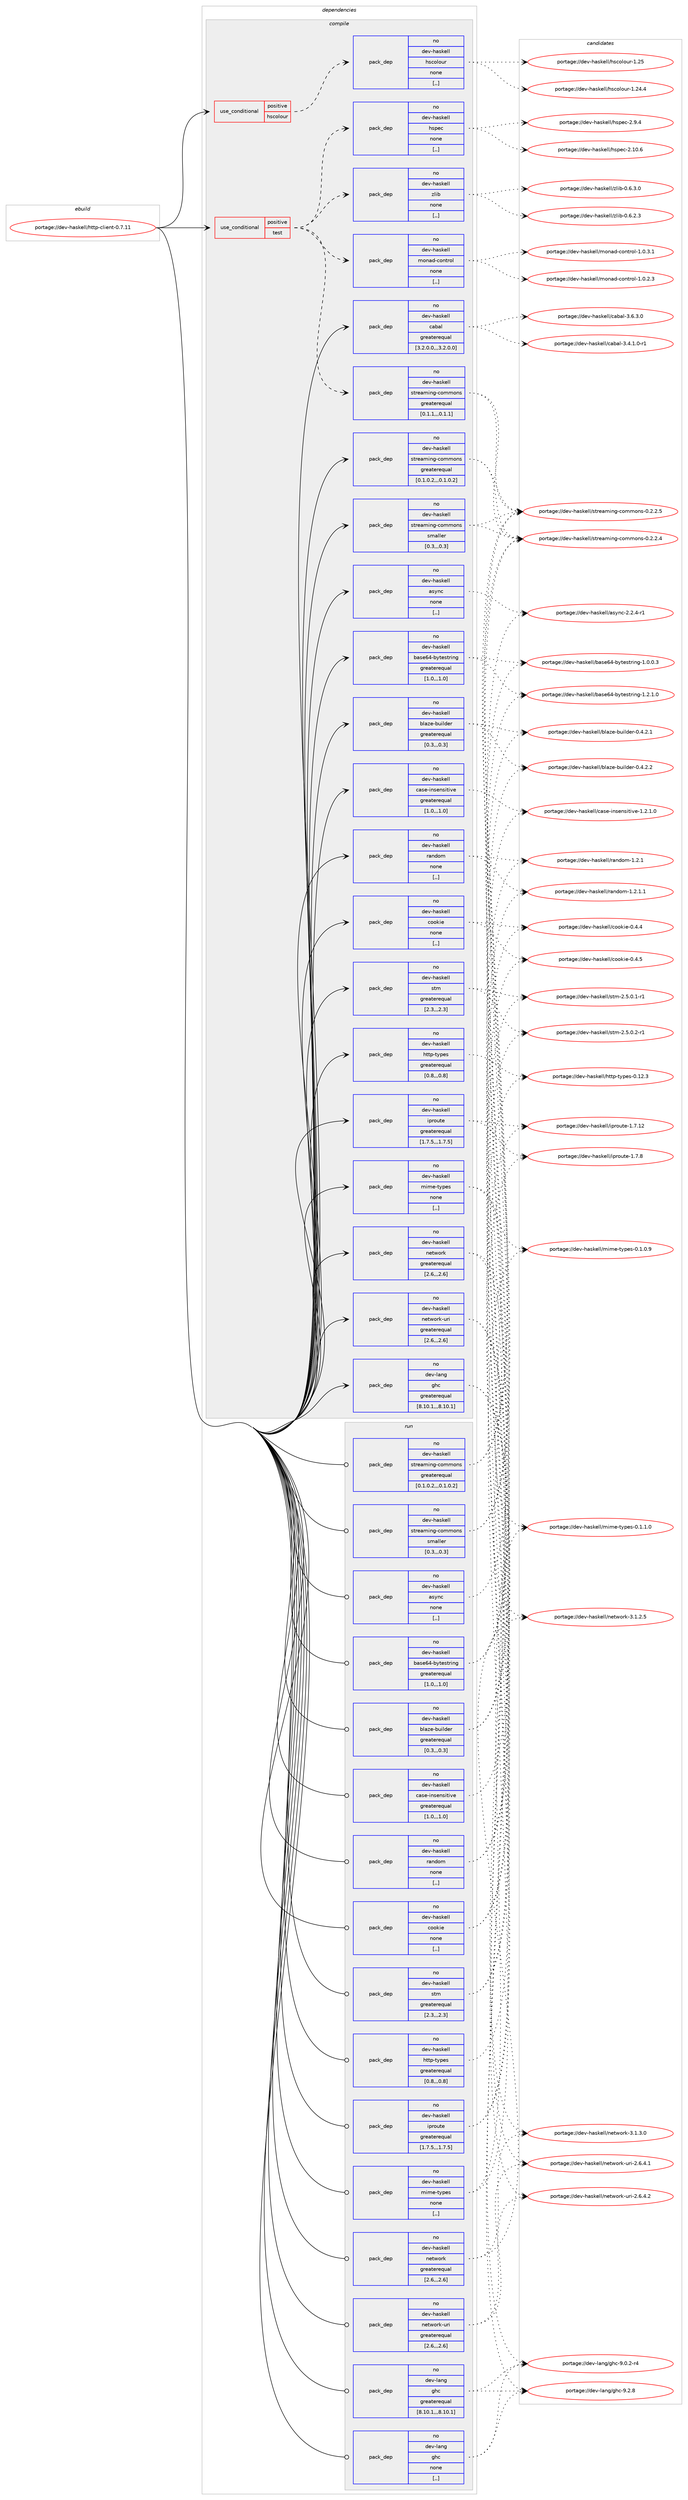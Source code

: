 digraph prolog {

# *************
# Graph options
# *************

newrank=true;
concentrate=true;
compound=true;
graph [rankdir=LR,fontname=Helvetica,fontsize=10,ranksep=1.5];#, ranksep=2.5, nodesep=0.2];
edge  [arrowhead=vee];
node  [fontname=Helvetica,fontsize=10];

# **********
# The ebuild
# **********

subgraph cluster_leftcol {
color=gray;
rank=same;
label=<<i>ebuild</i>>;
id [label="portage://dev-haskell/http-client-0.7.11", color=red, width=4, href="../dev-haskell/http-client-0.7.11.svg"];
}

# ****************
# The dependencies
# ****************

subgraph cluster_midcol {
color=gray;
label=<<i>dependencies</i>>;
subgraph cluster_compile {
fillcolor="#eeeeee";
style=filled;
label=<<i>compile</i>>;
subgraph cond19982 {
dependency80435 [label=<<TABLE BORDER="0" CELLBORDER="1" CELLSPACING="0" CELLPADDING="4"><TR><TD ROWSPAN="3" CELLPADDING="10">use_conditional</TD></TR><TR><TD>positive</TD></TR><TR><TD>hscolour</TD></TR></TABLE>>, shape=none, color=red];
subgraph pack59487 {
dependency80436 [label=<<TABLE BORDER="0" CELLBORDER="1" CELLSPACING="0" CELLPADDING="4" WIDTH="220"><TR><TD ROWSPAN="6" CELLPADDING="30">pack_dep</TD></TR><TR><TD WIDTH="110">no</TD></TR><TR><TD>dev-haskell</TD></TR><TR><TD>hscolour</TD></TR><TR><TD>none</TD></TR><TR><TD>[,,]</TD></TR></TABLE>>, shape=none, color=blue];
}
dependency80435:e -> dependency80436:w [weight=20,style="dashed",arrowhead="vee"];
}
id:e -> dependency80435:w [weight=20,style="solid",arrowhead="vee"];
subgraph cond19983 {
dependency80437 [label=<<TABLE BORDER="0" CELLBORDER="1" CELLSPACING="0" CELLPADDING="4"><TR><TD ROWSPAN="3" CELLPADDING="10">use_conditional</TD></TR><TR><TD>positive</TD></TR><TR><TD>test</TD></TR></TABLE>>, shape=none, color=red];
subgraph pack59488 {
dependency80438 [label=<<TABLE BORDER="0" CELLBORDER="1" CELLSPACING="0" CELLPADDING="4" WIDTH="220"><TR><TD ROWSPAN="6" CELLPADDING="30">pack_dep</TD></TR><TR><TD WIDTH="110">no</TD></TR><TR><TD>dev-haskell</TD></TR><TR><TD>hspec</TD></TR><TR><TD>none</TD></TR><TR><TD>[,,]</TD></TR></TABLE>>, shape=none, color=blue];
}
dependency80437:e -> dependency80438:w [weight=20,style="dashed",arrowhead="vee"];
subgraph pack59489 {
dependency80439 [label=<<TABLE BORDER="0" CELLBORDER="1" CELLSPACING="0" CELLPADDING="4" WIDTH="220"><TR><TD ROWSPAN="6" CELLPADDING="30">pack_dep</TD></TR><TR><TD WIDTH="110">no</TD></TR><TR><TD>dev-haskell</TD></TR><TR><TD>monad-control</TD></TR><TR><TD>none</TD></TR><TR><TD>[,,]</TD></TR></TABLE>>, shape=none, color=blue];
}
dependency80437:e -> dependency80439:w [weight=20,style="dashed",arrowhead="vee"];
subgraph pack59490 {
dependency80440 [label=<<TABLE BORDER="0" CELLBORDER="1" CELLSPACING="0" CELLPADDING="4" WIDTH="220"><TR><TD ROWSPAN="6" CELLPADDING="30">pack_dep</TD></TR><TR><TD WIDTH="110">no</TD></TR><TR><TD>dev-haskell</TD></TR><TR><TD>streaming-commons</TD></TR><TR><TD>greaterequal</TD></TR><TR><TD>[0.1.1,,,0.1.1]</TD></TR></TABLE>>, shape=none, color=blue];
}
dependency80437:e -> dependency80440:w [weight=20,style="dashed",arrowhead="vee"];
subgraph pack59491 {
dependency80441 [label=<<TABLE BORDER="0" CELLBORDER="1" CELLSPACING="0" CELLPADDING="4" WIDTH="220"><TR><TD ROWSPAN="6" CELLPADDING="30">pack_dep</TD></TR><TR><TD WIDTH="110">no</TD></TR><TR><TD>dev-haskell</TD></TR><TR><TD>zlib</TD></TR><TR><TD>none</TD></TR><TR><TD>[,,]</TD></TR></TABLE>>, shape=none, color=blue];
}
dependency80437:e -> dependency80441:w [weight=20,style="dashed",arrowhead="vee"];
}
id:e -> dependency80437:w [weight=20,style="solid",arrowhead="vee"];
subgraph pack59492 {
dependency80442 [label=<<TABLE BORDER="0" CELLBORDER="1" CELLSPACING="0" CELLPADDING="4" WIDTH="220"><TR><TD ROWSPAN="6" CELLPADDING="30">pack_dep</TD></TR><TR><TD WIDTH="110">no</TD></TR><TR><TD>dev-haskell</TD></TR><TR><TD>async</TD></TR><TR><TD>none</TD></TR><TR><TD>[,,]</TD></TR></TABLE>>, shape=none, color=blue];
}
id:e -> dependency80442:w [weight=20,style="solid",arrowhead="vee"];
subgraph pack59493 {
dependency80443 [label=<<TABLE BORDER="0" CELLBORDER="1" CELLSPACING="0" CELLPADDING="4" WIDTH="220"><TR><TD ROWSPAN="6" CELLPADDING="30">pack_dep</TD></TR><TR><TD WIDTH="110">no</TD></TR><TR><TD>dev-haskell</TD></TR><TR><TD>base64-bytestring</TD></TR><TR><TD>greaterequal</TD></TR><TR><TD>[1.0,,,1.0]</TD></TR></TABLE>>, shape=none, color=blue];
}
id:e -> dependency80443:w [weight=20,style="solid",arrowhead="vee"];
subgraph pack59494 {
dependency80444 [label=<<TABLE BORDER="0" CELLBORDER="1" CELLSPACING="0" CELLPADDING="4" WIDTH="220"><TR><TD ROWSPAN="6" CELLPADDING="30">pack_dep</TD></TR><TR><TD WIDTH="110">no</TD></TR><TR><TD>dev-haskell</TD></TR><TR><TD>blaze-builder</TD></TR><TR><TD>greaterequal</TD></TR><TR><TD>[0.3,,,0.3]</TD></TR></TABLE>>, shape=none, color=blue];
}
id:e -> dependency80444:w [weight=20,style="solid",arrowhead="vee"];
subgraph pack59495 {
dependency80445 [label=<<TABLE BORDER="0" CELLBORDER="1" CELLSPACING="0" CELLPADDING="4" WIDTH="220"><TR><TD ROWSPAN="6" CELLPADDING="30">pack_dep</TD></TR><TR><TD WIDTH="110">no</TD></TR><TR><TD>dev-haskell</TD></TR><TR><TD>cabal</TD></TR><TR><TD>greaterequal</TD></TR><TR><TD>[3.2.0.0,,,3.2.0.0]</TD></TR></TABLE>>, shape=none, color=blue];
}
id:e -> dependency80445:w [weight=20,style="solid",arrowhead="vee"];
subgraph pack59496 {
dependency80446 [label=<<TABLE BORDER="0" CELLBORDER="1" CELLSPACING="0" CELLPADDING="4" WIDTH="220"><TR><TD ROWSPAN="6" CELLPADDING="30">pack_dep</TD></TR><TR><TD WIDTH="110">no</TD></TR><TR><TD>dev-haskell</TD></TR><TR><TD>case-insensitive</TD></TR><TR><TD>greaterequal</TD></TR><TR><TD>[1.0,,,1.0]</TD></TR></TABLE>>, shape=none, color=blue];
}
id:e -> dependency80446:w [weight=20,style="solid",arrowhead="vee"];
subgraph pack59497 {
dependency80447 [label=<<TABLE BORDER="0" CELLBORDER="1" CELLSPACING="0" CELLPADDING="4" WIDTH="220"><TR><TD ROWSPAN="6" CELLPADDING="30">pack_dep</TD></TR><TR><TD WIDTH="110">no</TD></TR><TR><TD>dev-haskell</TD></TR><TR><TD>cookie</TD></TR><TR><TD>none</TD></TR><TR><TD>[,,]</TD></TR></TABLE>>, shape=none, color=blue];
}
id:e -> dependency80447:w [weight=20,style="solid",arrowhead="vee"];
subgraph pack59498 {
dependency80448 [label=<<TABLE BORDER="0" CELLBORDER="1" CELLSPACING="0" CELLPADDING="4" WIDTH="220"><TR><TD ROWSPAN="6" CELLPADDING="30">pack_dep</TD></TR><TR><TD WIDTH="110">no</TD></TR><TR><TD>dev-haskell</TD></TR><TR><TD>http-types</TD></TR><TR><TD>greaterequal</TD></TR><TR><TD>[0.8,,,0.8]</TD></TR></TABLE>>, shape=none, color=blue];
}
id:e -> dependency80448:w [weight=20,style="solid",arrowhead="vee"];
subgraph pack59499 {
dependency80449 [label=<<TABLE BORDER="0" CELLBORDER="1" CELLSPACING="0" CELLPADDING="4" WIDTH="220"><TR><TD ROWSPAN="6" CELLPADDING="30">pack_dep</TD></TR><TR><TD WIDTH="110">no</TD></TR><TR><TD>dev-haskell</TD></TR><TR><TD>iproute</TD></TR><TR><TD>greaterequal</TD></TR><TR><TD>[1.7.5,,,1.7.5]</TD></TR></TABLE>>, shape=none, color=blue];
}
id:e -> dependency80449:w [weight=20,style="solid",arrowhead="vee"];
subgraph pack59500 {
dependency80450 [label=<<TABLE BORDER="0" CELLBORDER="1" CELLSPACING="0" CELLPADDING="4" WIDTH="220"><TR><TD ROWSPAN="6" CELLPADDING="30">pack_dep</TD></TR><TR><TD WIDTH="110">no</TD></TR><TR><TD>dev-haskell</TD></TR><TR><TD>mime-types</TD></TR><TR><TD>none</TD></TR><TR><TD>[,,]</TD></TR></TABLE>>, shape=none, color=blue];
}
id:e -> dependency80450:w [weight=20,style="solid",arrowhead="vee"];
subgraph pack59501 {
dependency80451 [label=<<TABLE BORDER="0" CELLBORDER="1" CELLSPACING="0" CELLPADDING="4" WIDTH="220"><TR><TD ROWSPAN="6" CELLPADDING="30">pack_dep</TD></TR><TR><TD WIDTH="110">no</TD></TR><TR><TD>dev-haskell</TD></TR><TR><TD>network</TD></TR><TR><TD>greaterequal</TD></TR><TR><TD>[2.6,,,2.6]</TD></TR></TABLE>>, shape=none, color=blue];
}
id:e -> dependency80451:w [weight=20,style="solid",arrowhead="vee"];
subgraph pack59502 {
dependency80452 [label=<<TABLE BORDER="0" CELLBORDER="1" CELLSPACING="0" CELLPADDING="4" WIDTH="220"><TR><TD ROWSPAN="6" CELLPADDING="30">pack_dep</TD></TR><TR><TD WIDTH="110">no</TD></TR><TR><TD>dev-haskell</TD></TR><TR><TD>network-uri</TD></TR><TR><TD>greaterequal</TD></TR><TR><TD>[2.6,,,2.6]</TD></TR></TABLE>>, shape=none, color=blue];
}
id:e -> dependency80452:w [weight=20,style="solid",arrowhead="vee"];
subgraph pack59503 {
dependency80453 [label=<<TABLE BORDER="0" CELLBORDER="1" CELLSPACING="0" CELLPADDING="4" WIDTH="220"><TR><TD ROWSPAN="6" CELLPADDING="30">pack_dep</TD></TR><TR><TD WIDTH="110">no</TD></TR><TR><TD>dev-haskell</TD></TR><TR><TD>random</TD></TR><TR><TD>none</TD></TR><TR><TD>[,,]</TD></TR></TABLE>>, shape=none, color=blue];
}
id:e -> dependency80453:w [weight=20,style="solid",arrowhead="vee"];
subgraph pack59504 {
dependency80454 [label=<<TABLE BORDER="0" CELLBORDER="1" CELLSPACING="0" CELLPADDING="4" WIDTH="220"><TR><TD ROWSPAN="6" CELLPADDING="30">pack_dep</TD></TR><TR><TD WIDTH="110">no</TD></TR><TR><TD>dev-haskell</TD></TR><TR><TD>stm</TD></TR><TR><TD>greaterequal</TD></TR><TR><TD>[2.3,,,2.3]</TD></TR></TABLE>>, shape=none, color=blue];
}
id:e -> dependency80454:w [weight=20,style="solid",arrowhead="vee"];
subgraph pack59505 {
dependency80455 [label=<<TABLE BORDER="0" CELLBORDER="1" CELLSPACING="0" CELLPADDING="4" WIDTH="220"><TR><TD ROWSPAN="6" CELLPADDING="30">pack_dep</TD></TR><TR><TD WIDTH="110">no</TD></TR><TR><TD>dev-haskell</TD></TR><TR><TD>streaming-commons</TD></TR><TR><TD>greaterequal</TD></TR><TR><TD>[0.1.0.2,,,0.1.0.2]</TD></TR></TABLE>>, shape=none, color=blue];
}
id:e -> dependency80455:w [weight=20,style="solid",arrowhead="vee"];
subgraph pack59506 {
dependency80456 [label=<<TABLE BORDER="0" CELLBORDER="1" CELLSPACING="0" CELLPADDING="4" WIDTH="220"><TR><TD ROWSPAN="6" CELLPADDING="30">pack_dep</TD></TR><TR><TD WIDTH="110">no</TD></TR><TR><TD>dev-haskell</TD></TR><TR><TD>streaming-commons</TD></TR><TR><TD>smaller</TD></TR><TR><TD>[0.3,,,0.3]</TD></TR></TABLE>>, shape=none, color=blue];
}
id:e -> dependency80456:w [weight=20,style="solid",arrowhead="vee"];
subgraph pack59507 {
dependency80457 [label=<<TABLE BORDER="0" CELLBORDER="1" CELLSPACING="0" CELLPADDING="4" WIDTH="220"><TR><TD ROWSPAN="6" CELLPADDING="30">pack_dep</TD></TR><TR><TD WIDTH="110">no</TD></TR><TR><TD>dev-lang</TD></TR><TR><TD>ghc</TD></TR><TR><TD>greaterequal</TD></TR><TR><TD>[8.10.1,,,8.10.1]</TD></TR></TABLE>>, shape=none, color=blue];
}
id:e -> dependency80457:w [weight=20,style="solid",arrowhead="vee"];
}
subgraph cluster_compileandrun {
fillcolor="#eeeeee";
style=filled;
label=<<i>compile and run</i>>;
}
subgraph cluster_run {
fillcolor="#eeeeee";
style=filled;
label=<<i>run</i>>;
subgraph pack59508 {
dependency80458 [label=<<TABLE BORDER="0" CELLBORDER="1" CELLSPACING="0" CELLPADDING="4" WIDTH="220"><TR><TD ROWSPAN="6" CELLPADDING="30">pack_dep</TD></TR><TR><TD WIDTH="110">no</TD></TR><TR><TD>dev-haskell</TD></TR><TR><TD>async</TD></TR><TR><TD>none</TD></TR><TR><TD>[,,]</TD></TR></TABLE>>, shape=none, color=blue];
}
id:e -> dependency80458:w [weight=20,style="solid",arrowhead="odot"];
subgraph pack59509 {
dependency80459 [label=<<TABLE BORDER="0" CELLBORDER="1" CELLSPACING="0" CELLPADDING="4" WIDTH="220"><TR><TD ROWSPAN="6" CELLPADDING="30">pack_dep</TD></TR><TR><TD WIDTH="110">no</TD></TR><TR><TD>dev-haskell</TD></TR><TR><TD>base64-bytestring</TD></TR><TR><TD>greaterequal</TD></TR><TR><TD>[1.0,,,1.0]</TD></TR></TABLE>>, shape=none, color=blue];
}
id:e -> dependency80459:w [weight=20,style="solid",arrowhead="odot"];
subgraph pack59510 {
dependency80460 [label=<<TABLE BORDER="0" CELLBORDER="1" CELLSPACING="0" CELLPADDING="4" WIDTH="220"><TR><TD ROWSPAN="6" CELLPADDING="30">pack_dep</TD></TR><TR><TD WIDTH="110">no</TD></TR><TR><TD>dev-haskell</TD></TR><TR><TD>blaze-builder</TD></TR><TR><TD>greaterequal</TD></TR><TR><TD>[0.3,,,0.3]</TD></TR></TABLE>>, shape=none, color=blue];
}
id:e -> dependency80460:w [weight=20,style="solid",arrowhead="odot"];
subgraph pack59511 {
dependency80461 [label=<<TABLE BORDER="0" CELLBORDER="1" CELLSPACING="0" CELLPADDING="4" WIDTH="220"><TR><TD ROWSPAN="6" CELLPADDING="30">pack_dep</TD></TR><TR><TD WIDTH="110">no</TD></TR><TR><TD>dev-haskell</TD></TR><TR><TD>case-insensitive</TD></TR><TR><TD>greaterequal</TD></TR><TR><TD>[1.0,,,1.0]</TD></TR></TABLE>>, shape=none, color=blue];
}
id:e -> dependency80461:w [weight=20,style="solid",arrowhead="odot"];
subgraph pack59512 {
dependency80462 [label=<<TABLE BORDER="0" CELLBORDER="1" CELLSPACING="0" CELLPADDING="4" WIDTH="220"><TR><TD ROWSPAN="6" CELLPADDING="30">pack_dep</TD></TR><TR><TD WIDTH="110">no</TD></TR><TR><TD>dev-haskell</TD></TR><TR><TD>cookie</TD></TR><TR><TD>none</TD></TR><TR><TD>[,,]</TD></TR></TABLE>>, shape=none, color=blue];
}
id:e -> dependency80462:w [weight=20,style="solid",arrowhead="odot"];
subgraph pack59513 {
dependency80463 [label=<<TABLE BORDER="0" CELLBORDER="1" CELLSPACING="0" CELLPADDING="4" WIDTH="220"><TR><TD ROWSPAN="6" CELLPADDING="30">pack_dep</TD></TR><TR><TD WIDTH="110">no</TD></TR><TR><TD>dev-haskell</TD></TR><TR><TD>http-types</TD></TR><TR><TD>greaterequal</TD></TR><TR><TD>[0.8,,,0.8]</TD></TR></TABLE>>, shape=none, color=blue];
}
id:e -> dependency80463:w [weight=20,style="solid",arrowhead="odot"];
subgraph pack59514 {
dependency80464 [label=<<TABLE BORDER="0" CELLBORDER="1" CELLSPACING="0" CELLPADDING="4" WIDTH="220"><TR><TD ROWSPAN="6" CELLPADDING="30">pack_dep</TD></TR><TR><TD WIDTH="110">no</TD></TR><TR><TD>dev-haskell</TD></TR><TR><TD>iproute</TD></TR><TR><TD>greaterequal</TD></TR><TR><TD>[1.7.5,,,1.7.5]</TD></TR></TABLE>>, shape=none, color=blue];
}
id:e -> dependency80464:w [weight=20,style="solid",arrowhead="odot"];
subgraph pack59515 {
dependency80465 [label=<<TABLE BORDER="0" CELLBORDER="1" CELLSPACING="0" CELLPADDING="4" WIDTH="220"><TR><TD ROWSPAN="6" CELLPADDING="30">pack_dep</TD></TR><TR><TD WIDTH="110">no</TD></TR><TR><TD>dev-haskell</TD></TR><TR><TD>mime-types</TD></TR><TR><TD>none</TD></TR><TR><TD>[,,]</TD></TR></TABLE>>, shape=none, color=blue];
}
id:e -> dependency80465:w [weight=20,style="solid",arrowhead="odot"];
subgraph pack59516 {
dependency80466 [label=<<TABLE BORDER="0" CELLBORDER="1" CELLSPACING="0" CELLPADDING="4" WIDTH="220"><TR><TD ROWSPAN="6" CELLPADDING="30">pack_dep</TD></TR><TR><TD WIDTH="110">no</TD></TR><TR><TD>dev-haskell</TD></TR><TR><TD>network</TD></TR><TR><TD>greaterequal</TD></TR><TR><TD>[2.6,,,2.6]</TD></TR></TABLE>>, shape=none, color=blue];
}
id:e -> dependency80466:w [weight=20,style="solid",arrowhead="odot"];
subgraph pack59517 {
dependency80467 [label=<<TABLE BORDER="0" CELLBORDER="1" CELLSPACING="0" CELLPADDING="4" WIDTH="220"><TR><TD ROWSPAN="6" CELLPADDING="30">pack_dep</TD></TR><TR><TD WIDTH="110">no</TD></TR><TR><TD>dev-haskell</TD></TR><TR><TD>network-uri</TD></TR><TR><TD>greaterequal</TD></TR><TR><TD>[2.6,,,2.6]</TD></TR></TABLE>>, shape=none, color=blue];
}
id:e -> dependency80467:w [weight=20,style="solid",arrowhead="odot"];
subgraph pack59518 {
dependency80468 [label=<<TABLE BORDER="0" CELLBORDER="1" CELLSPACING="0" CELLPADDING="4" WIDTH="220"><TR><TD ROWSPAN="6" CELLPADDING="30">pack_dep</TD></TR><TR><TD WIDTH="110">no</TD></TR><TR><TD>dev-haskell</TD></TR><TR><TD>random</TD></TR><TR><TD>none</TD></TR><TR><TD>[,,]</TD></TR></TABLE>>, shape=none, color=blue];
}
id:e -> dependency80468:w [weight=20,style="solid",arrowhead="odot"];
subgraph pack59519 {
dependency80469 [label=<<TABLE BORDER="0" CELLBORDER="1" CELLSPACING="0" CELLPADDING="4" WIDTH="220"><TR><TD ROWSPAN="6" CELLPADDING="30">pack_dep</TD></TR><TR><TD WIDTH="110">no</TD></TR><TR><TD>dev-haskell</TD></TR><TR><TD>stm</TD></TR><TR><TD>greaterequal</TD></TR><TR><TD>[2.3,,,2.3]</TD></TR></TABLE>>, shape=none, color=blue];
}
id:e -> dependency80469:w [weight=20,style="solid",arrowhead="odot"];
subgraph pack59520 {
dependency80470 [label=<<TABLE BORDER="0" CELLBORDER="1" CELLSPACING="0" CELLPADDING="4" WIDTH="220"><TR><TD ROWSPAN="6" CELLPADDING="30">pack_dep</TD></TR><TR><TD WIDTH="110">no</TD></TR><TR><TD>dev-haskell</TD></TR><TR><TD>streaming-commons</TD></TR><TR><TD>greaterequal</TD></TR><TR><TD>[0.1.0.2,,,0.1.0.2]</TD></TR></TABLE>>, shape=none, color=blue];
}
id:e -> dependency80470:w [weight=20,style="solid",arrowhead="odot"];
subgraph pack59521 {
dependency80471 [label=<<TABLE BORDER="0" CELLBORDER="1" CELLSPACING="0" CELLPADDING="4" WIDTH="220"><TR><TD ROWSPAN="6" CELLPADDING="30">pack_dep</TD></TR><TR><TD WIDTH="110">no</TD></TR><TR><TD>dev-haskell</TD></TR><TR><TD>streaming-commons</TD></TR><TR><TD>smaller</TD></TR><TR><TD>[0.3,,,0.3]</TD></TR></TABLE>>, shape=none, color=blue];
}
id:e -> dependency80471:w [weight=20,style="solid",arrowhead="odot"];
subgraph pack59522 {
dependency80472 [label=<<TABLE BORDER="0" CELLBORDER="1" CELLSPACING="0" CELLPADDING="4" WIDTH="220"><TR><TD ROWSPAN="6" CELLPADDING="30">pack_dep</TD></TR><TR><TD WIDTH="110">no</TD></TR><TR><TD>dev-lang</TD></TR><TR><TD>ghc</TD></TR><TR><TD>greaterequal</TD></TR><TR><TD>[8.10.1,,,8.10.1]</TD></TR></TABLE>>, shape=none, color=blue];
}
id:e -> dependency80472:w [weight=20,style="solid",arrowhead="odot"];
subgraph pack59523 {
dependency80473 [label=<<TABLE BORDER="0" CELLBORDER="1" CELLSPACING="0" CELLPADDING="4" WIDTH="220"><TR><TD ROWSPAN="6" CELLPADDING="30">pack_dep</TD></TR><TR><TD WIDTH="110">no</TD></TR><TR><TD>dev-lang</TD></TR><TR><TD>ghc</TD></TR><TR><TD>none</TD></TR><TR><TD>[,,]</TD></TR></TABLE>>, shape=none, color=blue];
}
id:e -> dependency80473:w [weight=20,style="solid",arrowhead="odot"];
}
}

# **************
# The candidates
# **************

subgraph cluster_choices {
rank=same;
color=gray;
label=<<i>candidates</i>>;

subgraph choice59487 {
color=black;
nodesep=1;
choice1001011184510497115107101108108471041159911110811111711445494650524652 [label="portage://dev-haskell/hscolour-1.24.4", color=red, width=4,href="../dev-haskell/hscolour-1.24.4.svg"];
choice100101118451049711510710110810847104115991111081111171144549465053 [label="portage://dev-haskell/hscolour-1.25", color=red, width=4,href="../dev-haskell/hscolour-1.25.svg"];
dependency80436:e -> choice1001011184510497115107101108108471041159911110811111711445494650524652:w [style=dotted,weight="100"];
dependency80436:e -> choice100101118451049711510710110810847104115991111081111171144549465053:w [style=dotted,weight="100"];
}
subgraph choice59488 {
color=black;
nodesep=1;
choice1001011184510497115107101108108471041151121019945504649484654 [label="portage://dev-haskell/hspec-2.10.6", color=red, width=4,href="../dev-haskell/hspec-2.10.6.svg"];
choice10010111845104971151071011081084710411511210199455046574652 [label="portage://dev-haskell/hspec-2.9.4", color=red, width=4,href="../dev-haskell/hspec-2.9.4.svg"];
dependency80438:e -> choice1001011184510497115107101108108471041151121019945504649484654:w [style=dotted,weight="100"];
dependency80438:e -> choice10010111845104971151071011081084710411511210199455046574652:w [style=dotted,weight="100"];
}
subgraph choice59489 {
color=black;
nodesep=1;
choice1001011184510497115107101108108471091111109710045991111101161141111084549464846504651 [label="portage://dev-haskell/monad-control-1.0.2.3", color=red, width=4,href="../dev-haskell/monad-control-1.0.2.3.svg"];
choice1001011184510497115107101108108471091111109710045991111101161141111084549464846514649 [label="portage://dev-haskell/monad-control-1.0.3.1", color=red, width=4,href="../dev-haskell/monad-control-1.0.3.1.svg"];
dependency80439:e -> choice1001011184510497115107101108108471091111109710045991111101161141111084549464846504651:w [style=dotted,weight="100"];
dependency80439:e -> choice1001011184510497115107101108108471091111109710045991111101161141111084549464846514649:w [style=dotted,weight="100"];
}
subgraph choice59490 {
color=black;
nodesep=1;
choice1001011184510497115107101108108471151161141019710910511010345991111091091111101154548465046504652 [label="portage://dev-haskell/streaming-commons-0.2.2.4", color=red, width=4,href="../dev-haskell/streaming-commons-0.2.2.4.svg"];
choice1001011184510497115107101108108471151161141019710910511010345991111091091111101154548465046504653 [label="portage://dev-haskell/streaming-commons-0.2.2.5", color=red, width=4,href="../dev-haskell/streaming-commons-0.2.2.5.svg"];
dependency80440:e -> choice1001011184510497115107101108108471151161141019710910511010345991111091091111101154548465046504652:w [style=dotted,weight="100"];
dependency80440:e -> choice1001011184510497115107101108108471151161141019710910511010345991111091091111101154548465046504653:w [style=dotted,weight="100"];
}
subgraph choice59491 {
color=black;
nodesep=1;
choice100101118451049711510710110810847122108105984548465446504651 [label="portage://dev-haskell/zlib-0.6.2.3", color=red, width=4,href="../dev-haskell/zlib-0.6.2.3.svg"];
choice100101118451049711510710110810847122108105984548465446514648 [label="portage://dev-haskell/zlib-0.6.3.0", color=red, width=4,href="../dev-haskell/zlib-0.6.3.0.svg"];
dependency80441:e -> choice100101118451049711510710110810847122108105984548465446504651:w [style=dotted,weight="100"];
dependency80441:e -> choice100101118451049711510710110810847122108105984548465446514648:w [style=dotted,weight="100"];
}
subgraph choice59492 {
color=black;
nodesep=1;
choice10010111845104971151071011081084797115121110994550465046524511449 [label="portage://dev-haskell/async-2.2.4-r1", color=red, width=4,href="../dev-haskell/async-2.2.4-r1.svg"];
dependency80442:e -> choice10010111845104971151071011081084797115121110994550465046524511449:w [style=dotted,weight="100"];
}
subgraph choice59493 {
color=black;
nodesep=1;
choice1001011184510497115107101108108479897115101545245981211161011151161141051101034549464846484651 [label="portage://dev-haskell/base64-bytestring-1.0.0.3", color=red, width=4,href="../dev-haskell/base64-bytestring-1.0.0.3.svg"];
choice1001011184510497115107101108108479897115101545245981211161011151161141051101034549465046494648 [label="portage://dev-haskell/base64-bytestring-1.2.1.0", color=red, width=4,href="../dev-haskell/base64-bytestring-1.2.1.0.svg"];
dependency80443:e -> choice1001011184510497115107101108108479897115101545245981211161011151161141051101034549464846484651:w [style=dotted,weight="100"];
dependency80443:e -> choice1001011184510497115107101108108479897115101545245981211161011151161141051101034549465046494648:w [style=dotted,weight="100"];
}
subgraph choice59494 {
color=black;
nodesep=1;
choice100101118451049711510710110810847981089712210145981171051081001011144548465246504649 [label="portage://dev-haskell/blaze-builder-0.4.2.1", color=red, width=4,href="../dev-haskell/blaze-builder-0.4.2.1.svg"];
choice100101118451049711510710110810847981089712210145981171051081001011144548465246504650 [label="portage://dev-haskell/blaze-builder-0.4.2.2", color=red, width=4,href="../dev-haskell/blaze-builder-0.4.2.2.svg"];
dependency80444:e -> choice100101118451049711510710110810847981089712210145981171051081001011144548465246504649:w [style=dotted,weight="100"];
dependency80444:e -> choice100101118451049711510710110810847981089712210145981171051081001011144548465246504650:w [style=dotted,weight="100"];
}
subgraph choice59495 {
color=black;
nodesep=1;
choice1001011184510497115107101108108479997989710845514652464946484511449 [label="portage://dev-haskell/cabal-3.4.1.0-r1", color=red, width=4,href="../dev-haskell/cabal-3.4.1.0-r1.svg"];
choice100101118451049711510710110810847999798971084551465446514648 [label="portage://dev-haskell/cabal-3.6.3.0", color=red, width=4,href="../dev-haskell/cabal-3.6.3.0.svg"];
dependency80445:e -> choice1001011184510497115107101108108479997989710845514652464946484511449:w [style=dotted,weight="100"];
dependency80445:e -> choice100101118451049711510710110810847999798971084551465446514648:w [style=dotted,weight="100"];
}
subgraph choice59496 {
color=black;
nodesep=1;
choice1001011184510497115107101108108479997115101451051101151011101151051161051181014549465046494648 [label="portage://dev-haskell/case-insensitive-1.2.1.0", color=red, width=4,href="../dev-haskell/case-insensitive-1.2.1.0.svg"];
dependency80446:e -> choice1001011184510497115107101108108479997115101451051101151011101151051161051181014549465046494648:w [style=dotted,weight="100"];
}
subgraph choice59497 {
color=black;
nodesep=1;
choice10010111845104971151071011081084799111111107105101454846524652 [label="portage://dev-haskell/cookie-0.4.4", color=red, width=4,href="../dev-haskell/cookie-0.4.4.svg"];
choice10010111845104971151071011081084799111111107105101454846524653 [label="portage://dev-haskell/cookie-0.4.5", color=red, width=4,href="../dev-haskell/cookie-0.4.5.svg"];
dependency80447:e -> choice10010111845104971151071011081084799111111107105101454846524652:w [style=dotted,weight="100"];
dependency80447:e -> choice10010111845104971151071011081084799111111107105101454846524653:w [style=dotted,weight="100"];
}
subgraph choice59498 {
color=black;
nodesep=1;
choice1001011184510497115107101108108471041161161124511612111210111545484649504651 [label="portage://dev-haskell/http-types-0.12.3", color=red, width=4,href="../dev-haskell/http-types-0.12.3.svg"];
dependency80448:e -> choice1001011184510497115107101108108471041161161124511612111210111545484649504651:w [style=dotted,weight="100"];
}
subgraph choice59499 {
color=black;
nodesep=1;
choice10010111845104971151071011081084710511211411111711610145494655464950 [label="portage://dev-haskell/iproute-1.7.12", color=red, width=4,href="../dev-haskell/iproute-1.7.12.svg"];
choice100101118451049711510710110810847105112114111117116101454946554656 [label="portage://dev-haskell/iproute-1.7.8", color=red, width=4,href="../dev-haskell/iproute-1.7.8.svg"];
dependency80449:e -> choice10010111845104971151071011081084710511211411111711610145494655464950:w [style=dotted,weight="100"];
dependency80449:e -> choice100101118451049711510710110810847105112114111117116101454946554656:w [style=dotted,weight="100"];
}
subgraph choice59500 {
color=black;
nodesep=1;
choice100101118451049711510710110810847109105109101451161211121011154548464946484657 [label="portage://dev-haskell/mime-types-0.1.0.9", color=red, width=4,href="../dev-haskell/mime-types-0.1.0.9.svg"];
choice100101118451049711510710110810847109105109101451161211121011154548464946494648 [label="portage://dev-haskell/mime-types-0.1.1.0", color=red, width=4,href="../dev-haskell/mime-types-0.1.1.0.svg"];
dependency80450:e -> choice100101118451049711510710110810847109105109101451161211121011154548464946484657:w [style=dotted,weight="100"];
dependency80450:e -> choice100101118451049711510710110810847109105109101451161211121011154548464946494648:w [style=dotted,weight="100"];
}
subgraph choice59501 {
color=black;
nodesep=1;
choice1001011184510497115107101108108471101011161191111141074551464946504653 [label="portage://dev-haskell/network-3.1.2.5", color=red, width=4,href="../dev-haskell/network-3.1.2.5.svg"];
choice1001011184510497115107101108108471101011161191111141074551464946514648 [label="portage://dev-haskell/network-3.1.3.0", color=red, width=4,href="../dev-haskell/network-3.1.3.0.svg"];
dependency80451:e -> choice1001011184510497115107101108108471101011161191111141074551464946504653:w [style=dotted,weight="100"];
dependency80451:e -> choice1001011184510497115107101108108471101011161191111141074551464946514648:w [style=dotted,weight="100"];
}
subgraph choice59502 {
color=black;
nodesep=1;
choice100101118451049711510710110810847110101116119111114107451171141054550465446524649 [label="portage://dev-haskell/network-uri-2.6.4.1", color=red, width=4,href="../dev-haskell/network-uri-2.6.4.1.svg"];
choice100101118451049711510710110810847110101116119111114107451171141054550465446524650 [label="portage://dev-haskell/network-uri-2.6.4.2", color=red, width=4,href="../dev-haskell/network-uri-2.6.4.2.svg"];
dependency80452:e -> choice100101118451049711510710110810847110101116119111114107451171141054550465446524649:w [style=dotted,weight="100"];
dependency80452:e -> choice100101118451049711510710110810847110101116119111114107451171141054550465446524650:w [style=dotted,weight="100"];
}
subgraph choice59503 {
color=black;
nodesep=1;
choice10010111845104971151071011081084711497110100111109454946504649 [label="portage://dev-haskell/random-1.2.1", color=red, width=4,href="../dev-haskell/random-1.2.1.svg"];
choice100101118451049711510710110810847114971101001111094549465046494649 [label="portage://dev-haskell/random-1.2.1.1", color=red, width=4,href="../dev-haskell/random-1.2.1.1.svg"];
dependency80453:e -> choice10010111845104971151071011081084711497110100111109454946504649:w [style=dotted,weight="100"];
dependency80453:e -> choice100101118451049711510710110810847114971101001111094549465046494649:w [style=dotted,weight="100"];
}
subgraph choice59504 {
color=black;
nodesep=1;
choice10010111845104971151071011081084711511610945504653464846494511449 [label="portage://dev-haskell/stm-2.5.0.1-r1", color=red, width=4,href="../dev-haskell/stm-2.5.0.1-r1.svg"];
choice10010111845104971151071011081084711511610945504653464846504511449 [label="portage://dev-haskell/stm-2.5.0.2-r1", color=red, width=4,href="../dev-haskell/stm-2.5.0.2-r1.svg"];
dependency80454:e -> choice10010111845104971151071011081084711511610945504653464846494511449:w [style=dotted,weight="100"];
dependency80454:e -> choice10010111845104971151071011081084711511610945504653464846504511449:w [style=dotted,weight="100"];
}
subgraph choice59505 {
color=black;
nodesep=1;
choice1001011184510497115107101108108471151161141019710910511010345991111091091111101154548465046504652 [label="portage://dev-haskell/streaming-commons-0.2.2.4", color=red, width=4,href="../dev-haskell/streaming-commons-0.2.2.4.svg"];
choice1001011184510497115107101108108471151161141019710910511010345991111091091111101154548465046504653 [label="portage://dev-haskell/streaming-commons-0.2.2.5", color=red, width=4,href="../dev-haskell/streaming-commons-0.2.2.5.svg"];
dependency80455:e -> choice1001011184510497115107101108108471151161141019710910511010345991111091091111101154548465046504652:w [style=dotted,weight="100"];
dependency80455:e -> choice1001011184510497115107101108108471151161141019710910511010345991111091091111101154548465046504653:w [style=dotted,weight="100"];
}
subgraph choice59506 {
color=black;
nodesep=1;
choice1001011184510497115107101108108471151161141019710910511010345991111091091111101154548465046504652 [label="portage://dev-haskell/streaming-commons-0.2.2.4", color=red, width=4,href="../dev-haskell/streaming-commons-0.2.2.4.svg"];
choice1001011184510497115107101108108471151161141019710910511010345991111091091111101154548465046504653 [label="portage://dev-haskell/streaming-commons-0.2.2.5", color=red, width=4,href="../dev-haskell/streaming-commons-0.2.2.5.svg"];
dependency80456:e -> choice1001011184510497115107101108108471151161141019710910511010345991111091091111101154548465046504652:w [style=dotted,weight="100"];
dependency80456:e -> choice1001011184510497115107101108108471151161141019710910511010345991111091091111101154548465046504653:w [style=dotted,weight="100"];
}
subgraph choice59507 {
color=black;
nodesep=1;
choice100101118451089711010347103104994557464846504511452 [label="portage://dev-lang/ghc-9.0.2-r4", color=red, width=4,href="../dev-lang/ghc-9.0.2-r4.svg"];
choice10010111845108971101034710310499455746504656 [label="portage://dev-lang/ghc-9.2.8", color=red, width=4,href="../dev-lang/ghc-9.2.8.svg"];
dependency80457:e -> choice100101118451089711010347103104994557464846504511452:w [style=dotted,weight="100"];
dependency80457:e -> choice10010111845108971101034710310499455746504656:w [style=dotted,weight="100"];
}
subgraph choice59508 {
color=black;
nodesep=1;
choice10010111845104971151071011081084797115121110994550465046524511449 [label="portage://dev-haskell/async-2.2.4-r1", color=red, width=4,href="../dev-haskell/async-2.2.4-r1.svg"];
dependency80458:e -> choice10010111845104971151071011081084797115121110994550465046524511449:w [style=dotted,weight="100"];
}
subgraph choice59509 {
color=black;
nodesep=1;
choice1001011184510497115107101108108479897115101545245981211161011151161141051101034549464846484651 [label="portage://dev-haskell/base64-bytestring-1.0.0.3", color=red, width=4,href="../dev-haskell/base64-bytestring-1.0.0.3.svg"];
choice1001011184510497115107101108108479897115101545245981211161011151161141051101034549465046494648 [label="portage://dev-haskell/base64-bytestring-1.2.1.0", color=red, width=4,href="../dev-haskell/base64-bytestring-1.2.1.0.svg"];
dependency80459:e -> choice1001011184510497115107101108108479897115101545245981211161011151161141051101034549464846484651:w [style=dotted,weight="100"];
dependency80459:e -> choice1001011184510497115107101108108479897115101545245981211161011151161141051101034549465046494648:w [style=dotted,weight="100"];
}
subgraph choice59510 {
color=black;
nodesep=1;
choice100101118451049711510710110810847981089712210145981171051081001011144548465246504649 [label="portage://dev-haskell/blaze-builder-0.4.2.1", color=red, width=4,href="../dev-haskell/blaze-builder-0.4.2.1.svg"];
choice100101118451049711510710110810847981089712210145981171051081001011144548465246504650 [label="portage://dev-haskell/blaze-builder-0.4.2.2", color=red, width=4,href="../dev-haskell/blaze-builder-0.4.2.2.svg"];
dependency80460:e -> choice100101118451049711510710110810847981089712210145981171051081001011144548465246504649:w [style=dotted,weight="100"];
dependency80460:e -> choice100101118451049711510710110810847981089712210145981171051081001011144548465246504650:w [style=dotted,weight="100"];
}
subgraph choice59511 {
color=black;
nodesep=1;
choice1001011184510497115107101108108479997115101451051101151011101151051161051181014549465046494648 [label="portage://dev-haskell/case-insensitive-1.2.1.0", color=red, width=4,href="../dev-haskell/case-insensitive-1.2.1.0.svg"];
dependency80461:e -> choice1001011184510497115107101108108479997115101451051101151011101151051161051181014549465046494648:w [style=dotted,weight="100"];
}
subgraph choice59512 {
color=black;
nodesep=1;
choice10010111845104971151071011081084799111111107105101454846524652 [label="portage://dev-haskell/cookie-0.4.4", color=red, width=4,href="../dev-haskell/cookie-0.4.4.svg"];
choice10010111845104971151071011081084799111111107105101454846524653 [label="portage://dev-haskell/cookie-0.4.5", color=red, width=4,href="../dev-haskell/cookie-0.4.5.svg"];
dependency80462:e -> choice10010111845104971151071011081084799111111107105101454846524652:w [style=dotted,weight="100"];
dependency80462:e -> choice10010111845104971151071011081084799111111107105101454846524653:w [style=dotted,weight="100"];
}
subgraph choice59513 {
color=black;
nodesep=1;
choice1001011184510497115107101108108471041161161124511612111210111545484649504651 [label="portage://dev-haskell/http-types-0.12.3", color=red, width=4,href="../dev-haskell/http-types-0.12.3.svg"];
dependency80463:e -> choice1001011184510497115107101108108471041161161124511612111210111545484649504651:w [style=dotted,weight="100"];
}
subgraph choice59514 {
color=black;
nodesep=1;
choice10010111845104971151071011081084710511211411111711610145494655464950 [label="portage://dev-haskell/iproute-1.7.12", color=red, width=4,href="../dev-haskell/iproute-1.7.12.svg"];
choice100101118451049711510710110810847105112114111117116101454946554656 [label="portage://dev-haskell/iproute-1.7.8", color=red, width=4,href="../dev-haskell/iproute-1.7.8.svg"];
dependency80464:e -> choice10010111845104971151071011081084710511211411111711610145494655464950:w [style=dotted,weight="100"];
dependency80464:e -> choice100101118451049711510710110810847105112114111117116101454946554656:w [style=dotted,weight="100"];
}
subgraph choice59515 {
color=black;
nodesep=1;
choice100101118451049711510710110810847109105109101451161211121011154548464946484657 [label="portage://dev-haskell/mime-types-0.1.0.9", color=red, width=4,href="../dev-haskell/mime-types-0.1.0.9.svg"];
choice100101118451049711510710110810847109105109101451161211121011154548464946494648 [label="portage://dev-haskell/mime-types-0.1.1.0", color=red, width=4,href="../dev-haskell/mime-types-0.1.1.0.svg"];
dependency80465:e -> choice100101118451049711510710110810847109105109101451161211121011154548464946484657:w [style=dotted,weight="100"];
dependency80465:e -> choice100101118451049711510710110810847109105109101451161211121011154548464946494648:w [style=dotted,weight="100"];
}
subgraph choice59516 {
color=black;
nodesep=1;
choice1001011184510497115107101108108471101011161191111141074551464946504653 [label="portage://dev-haskell/network-3.1.2.5", color=red, width=4,href="../dev-haskell/network-3.1.2.5.svg"];
choice1001011184510497115107101108108471101011161191111141074551464946514648 [label="portage://dev-haskell/network-3.1.3.0", color=red, width=4,href="../dev-haskell/network-3.1.3.0.svg"];
dependency80466:e -> choice1001011184510497115107101108108471101011161191111141074551464946504653:w [style=dotted,weight="100"];
dependency80466:e -> choice1001011184510497115107101108108471101011161191111141074551464946514648:w [style=dotted,weight="100"];
}
subgraph choice59517 {
color=black;
nodesep=1;
choice100101118451049711510710110810847110101116119111114107451171141054550465446524649 [label="portage://dev-haskell/network-uri-2.6.4.1", color=red, width=4,href="../dev-haskell/network-uri-2.6.4.1.svg"];
choice100101118451049711510710110810847110101116119111114107451171141054550465446524650 [label="portage://dev-haskell/network-uri-2.6.4.2", color=red, width=4,href="../dev-haskell/network-uri-2.6.4.2.svg"];
dependency80467:e -> choice100101118451049711510710110810847110101116119111114107451171141054550465446524649:w [style=dotted,weight="100"];
dependency80467:e -> choice100101118451049711510710110810847110101116119111114107451171141054550465446524650:w [style=dotted,weight="100"];
}
subgraph choice59518 {
color=black;
nodesep=1;
choice10010111845104971151071011081084711497110100111109454946504649 [label="portage://dev-haskell/random-1.2.1", color=red, width=4,href="../dev-haskell/random-1.2.1.svg"];
choice100101118451049711510710110810847114971101001111094549465046494649 [label="portage://dev-haskell/random-1.2.1.1", color=red, width=4,href="../dev-haskell/random-1.2.1.1.svg"];
dependency80468:e -> choice10010111845104971151071011081084711497110100111109454946504649:w [style=dotted,weight="100"];
dependency80468:e -> choice100101118451049711510710110810847114971101001111094549465046494649:w [style=dotted,weight="100"];
}
subgraph choice59519 {
color=black;
nodesep=1;
choice10010111845104971151071011081084711511610945504653464846494511449 [label="portage://dev-haskell/stm-2.5.0.1-r1", color=red, width=4,href="../dev-haskell/stm-2.5.0.1-r1.svg"];
choice10010111845104971151071011081084711511610945504653464846504511449 [label="portage://dev-haskell/stm-2.5.0.2-r1", color=red, width=4,href="../dev-haskell/stm-2.5.0.2-r1.svg"];
dependency80469:e -> choice10010111845104971151071011081084711511610945504653464846494511449:w [style=dotted,weight="100"];
dependency80469:e -> choice10010111845104971151071011081084711511610945504653464846504511449:w [style=dotted,weight="100"];
}
subgraph choice59520 {
color=black;
nodesep=1;
choice1001011184510497115107101108108471151161141019710910511010345991111091091111101154548465046504652 [label="portage://dev-haskell/streaming-commons-0.2.2.4", color=red, width=4,href="../dev-haskell/streaming-commons-0.2.2.4.svg"];
choice1001011184510497115107101108108471151161141019710910511010345991111091091111101154548465046504653 [label="portage://dev-haskell/streaming-commons-0.2.2.5", color=red, width=4,href="../dev-haskell/streaming-commons-0.2.2.5.svg"];
dependency80470:e -> choice1001011184510497115107101108108471151161141019710910511010345991111091091111101154548465046504652:w [style=dotted,weight="100"];
dependency80470:e -> choice1001011184510497115107101108108471151161141019710910511010345991111091091111101154548465046504653:w [style=dotted,weight="100"];
}
subgraph choice59521 {
color=black;
nodesep=1;
choice1001011184510497115107101108108471151161141019710910511010345991111091091111101154548465046504652 [label="portage://dev-haskell/streaming-commons-0.2.2.4", color=red, width=4,href="../dev-haskell/streaming-commons-0.2.2.4.svg"];
choice1001011184510497115107101108108471151161141019710910511010345991111091091111101154548465046504653 [label="portage://dev-haskell/streaming-commons-0.2.2.5", color=red, width=4,href="../dev-haskell/streaming-commons-0.2.2.5.svg"];
dependency80471:e -> choice1001011184510497115107101108108471151161141019710910511010345991111091091111101154548465046504652:w [style=dotted,weight="100"];
dependency80471:e -> choice1001011184510497115107101108108471151161141019710910511010345991111091091111101154548465046504653:w [style=dotted,weight="100"];
}
subgraph choice59522 {
color=black;
nodesep=1;
choice100101118451089711010347103104994557464846504511452 [label="portage://dev-lang/ghc-9.0.2-r4", color=red, width=4,href="../dev-lang/ghc-9.0.2-r4.svg"];
choice10010111845108971101034710310499455746504656 [label="portage://dev-lang/ghc-9.2.8", color=red, width=4,href="../dev-lang/ghc-9.2.8.svg"];
dependency80472:e -> choice100101118451089711010347103104994557464846504511452:w [style=dotted,weight="100"];
dependency80472:e -> choice10010111845108971101034710310499455746504656:w [style=dotted,weight="100"];
}
subgraph choice59523 {
color=black;
nodesep=1;
choice100101118451089711010347103104994557464846504511452 [label="portage://dev-lang/ghc-9.0.2-r4", color=red, width=4,href="../dev-lang/ghc-9.0.2-r4.svg"];
choice10010111845108971101034710310499455746504656 [label="portage://dev-lang/ghc-9.2.8", color=red, width=4,href="../dev-lang/ghc-9.2.8.svg"];
dependency80473:e -> choice100101118451089711010347103104994557464846504511452:w [style=dotted,weight="100"];
dependency80473:e -> choice10010111845108971101034710310499455746504656:w [style=dotted,weight="100"];
}
}

}
